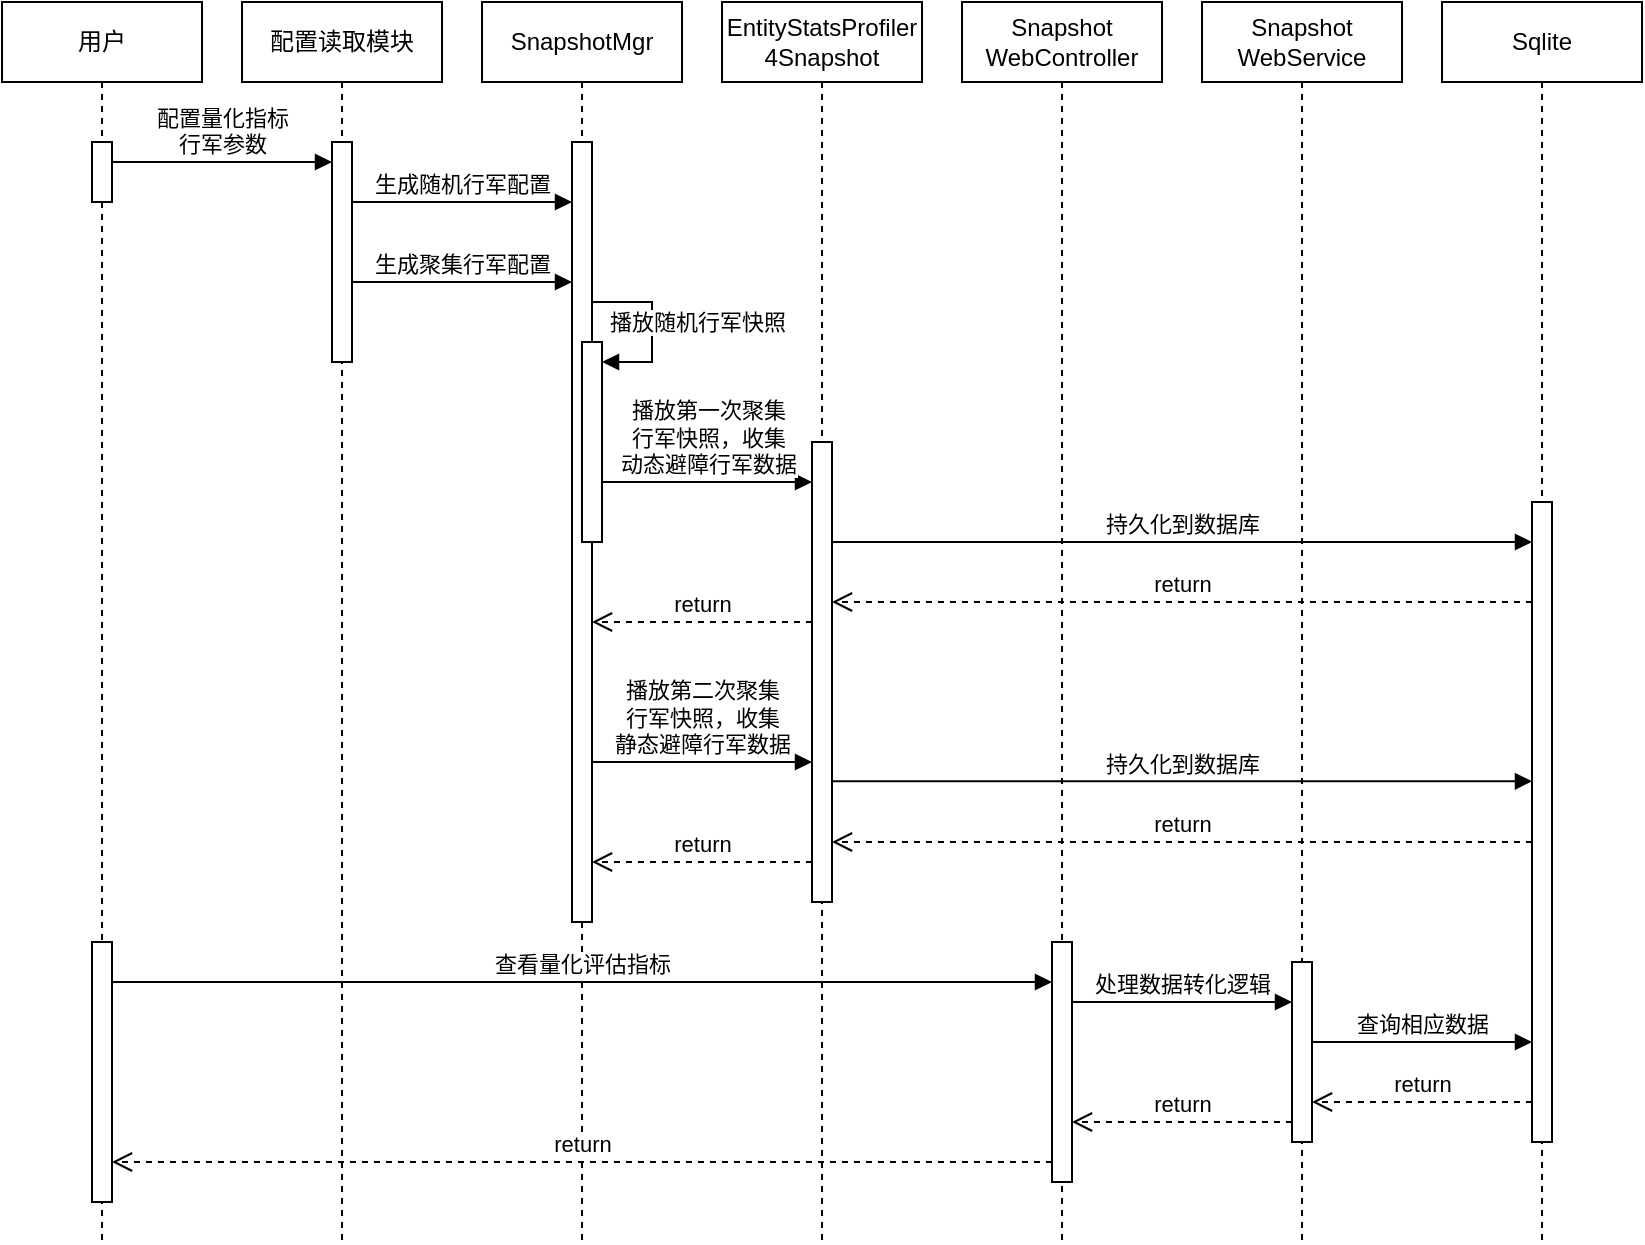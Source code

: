 <mxfile version="20.8.22" type="github">
  <diagram name="第 1 页" id="nvqYzMBIJGvraSDQCuvr">
    <mxGraphModel dx="931" dy="528" grid="1" gridSize="10" guides="1" tooltips="1" connect="1" arrows="1" fold="1" page="1" pageScale="1" pageWidth="827" pageHeight="1169" math="0" shadow="0">
      <root>
        <mxCell id="0" />
        <mxCell id="1" parent="0" />
        <mxCell id="ECexQ95rK210MLkYWgwu-1" value="用户" style="shape=umlLifeline;perimeter=lifelinePerimeter;whiteSpace=wrap;html=1;container=1;dropTarget=0;collapsible=0;recursiveResize=0;outlineConnect=0;portConstraint=eastwest;newEdgeStyle={&quot;edgeStyle&quot;:&quot;elbowEdgeStyle&quot;,&quot;elbow&quot;:&quot;vertical&quot;,&quot;curved&quot;:0,&quot;rounded&quot;:0};" vertex="1" parent="1">
          <mxGeometry x="40" y="40" width="100" height="620" as="geometry" />
        </mxCell>
        <mxCell id="ECexQ95rK210MLkYWgwu-9" value="" style="html=1;points=[];perimeter=orthogonalPerimeter;outlineConnect=0;targetShapes=umlLifeline;portConstraint=eastwest;newEdgeStyle={&quot;edgeStyle&quot;:&quot;elbowEdgeStyle&quot;,&quot;elbow&quot;:&quot;vertical&quot;,&quot;curved&quot;:0,&quot;rounded&quot;:0};" vertex="1" parent="ECexQ95rK210MLkYWgwu-1">
          <mxGeometry x="45" y="70" width="10" height="30" as="geometry" />
        </mxCell>
        <mxCell id="ECexQ95rK210MLkYWgwu-34" value="" style="html=1;points=[];perimeter=orthogonalPerimeter;outlineConnect=0;targetShapes=umlLifeline;portConstraint=eastwest;newEdgeStyle={&quot;edgeStyle&quot;:&quot;elbowEdgeStyle&quot;,&quot;elbow&quot;:&quot;vertical&quot;,&quot;curved&quot;:0,&quot;rounded&quot;:0};" vertex="1" parent="ECexQ95rK210MLkYWgwu-1">
          <mxGeometry x="45" y="470" width="10" height="130" as="geometry" />
        </mxCell>
        <mxCell id="ECexQ95rK210MLkYWgwu-5" value="Snapshot&lt;br&gt;WebService" style="shape=umlLifeline;perimeter=lifelinePerimeter;whiteSpace=wrap;html=1;container=1;dropTarget=0;collapsible=0;recursiveResize=0;outlineConnect=0;portConstraint=eastwest;newEdgeStyle={&quot;edgeStyle&quot;:&quot;elbowEdgeStyle&quot;,&quot;elbow&quot;:&quot;vertical&quot;,&quot;curved&quot;:0,&quot;rounded&quot;:0};" vertex="1" parent="1">
          <mxGeometry x="640" y="40" width="100" height="620" as="geometry" />
        </mxCell>
        <mxCell id="ECexQ95rK210MLkYWgwu-36" value="" style="html=1;points=[];perimeter=orthogonalPerimeter;outlineConnect=0;targetShapes=umlLifeline;portConstraint=eastwest;newEdgeStyle={&quot;edgeStyle&quot;:&quot;elbowEdgeStyle&quot;,&quot;elbow&quot;:&quot;vertical&quot;,&quot;curved&quot;:0,&quot;rounded&quot;:0};" vertex="1" parent="ECexQ95rK210MLkYWgwu-5">
          <mxGeometry x="45" y="480" width="10" height="90" as="geometry" />
        </mxCell>
        <mxCell id="ECexQ95rK210MLkYWgwu-6" value="Sqlite" style="shape=umlLifeline;perimeter=lifelinePerimeter;whiteSpace=wrap;html=1;container=1;dropTarget=0;collapsible=0;recursiveResize=0;outlineConnect=0;portConstraint=eastwest;newEdgeStyle={&quot;edgeStyle&quot;:&quot;elbowEdgeStyle&quot;,&quot;elbow&quot;:&quot;vertical&quot;,&quot;curved&quot;:0,&quot;rounded&quot;:0};" vertex="1" parent="1">
          <mxGeometry x="760" y="40" width="100" height="620" as="geometry" />
        </mxCell>
        <mxCell id="ECexQ95rK210MLkYWgwu-24" value="" style="html=1;points=[];perimeter=orthogonalPerimeter;outlineConnect=0;targetShapes=umlLifeline;portConstraint=eastwest;newEdgeStyle={&quot;edgeStyle&quot;:&quot;elbowEdgeStyle&quot;,&quot;elbow&quot;:&quot;vertical&quot;,&quot;curved&quot;:0,&quot;rounded&quot;:0};" vertex="1" parent="ECexQ95rK210MLkYWgwu-6">
          <mxGeometry x="45" y="250" width="10" height="320" as="geometry" />
        </mxCell>
        <mxCell id="ECexQ95rK210MLkYWgwu-11" value="配置量化指标&lt;br&gt;行军参数" style="html=1;verticalAlign=bottom;endArrow=block;edgeStyle=elbowEdgeStyle;elbow=vertical;curved=0;rounded=0;" edge="1" parent="1" source="ECexQ95rK210MLkYWgwu-9" target="ECexQ95rK210MLkYWgwu-13">
          <mxGeometry width="80" relative="1" as="geometry">
            <mxPoint x="120" y="130" as="sourcePoint" />
            <mxPoint x="292" y="120" as="targetPoint" />
            <Array as="points">
              <mxPoint x="180" y="120" />
            </Array>
          </mxGeometry>
        </mxCell>
        <mxCell id="ECexQ95rK210MLkYWgwu-12" value="配置读取模块" style="shape=umlLifeline;perimeter=lifelinePerimeter;whiteSpace=wrap;html=1;container=1;dropTarget=0;collapsible=0;recursiveResize=0;outlineConnect=0;portConstraint=eastwest;newEdgeStyle={&quot;edgeStyle&quot;:&quot;elbowEdgeStyle&quot;,&quot;elbow&quot;:&quot;vertical&quot;,&quot;curved&quot;:0,&quot;rounded&quot;:0};" vertex="1" parent="1">
          <mxGeometry x="160" y="40" width="100" height="620" as="geometry" />
        </mxCell>
        <mxCell id="ECexQ95rK210MLkYWgwu-13" value="" style="html=1;points=[];perimeter=orthogonalPerimeter;outlineConnect=0;targetShapes=umlLifeline;portConstraint=eastwest;newEdgeStyle={&quot;edgeStyle&quot;:&quot;elbowEdgeStyle&quot;,&quot;elbow&quot;:&quot;vertical&quot;,&quot;curved&quot;:0,&quot;rounded&quot;:0};" vertex="1" parent="ECexQ95rK210MLkYWgwu-12">
          <mxGeometry x="45" y="70" width="10" height="110" as="geometry" />
        </mxCell>
        <mxCell id="ECexQ95rK210MLkYWgwu-14" value="SnapshotMgr" style="shape=umlLifeline;perimeter=lifelinePerimeter;whiteSpace=wrap;html=1;container=1;dropTarget=0;collapsible=0;recursiveResize=0;outlineConnect=0;portConstraint=eastwest;newEdgeStyle={&quot;edgeStyle&quot;:&quot;elbowEdgeStyle&quot;,&quot;elbow&quot;:&quot;vertical&quot;,&quot;curved&quot;:0,&quot;rounded&quot;:0};" vertex="1" parent="1">
          <mxGeometry x="280" y="40" width="100" height="620" as="geometry" />
        </mxCell>
        <mxCell id="ECexQ95rK210MLkYWgwu-15" value="" style="html=1;points=[];perimeter=orthogonalPerimeter;outlineConnect=0;targetShapes=umlLifeline;portConstraint=eastwest;newEdgeStyle={&quot;edgeStyle&quot;:&quot;elbowEdgeStyle&quot;,&quot;elbow&quot;:&quot;vertical&quot;,&quot;curved&quot;:0,&quot;rounded&quot;:0};" vertex="1" parent="ECexQ95rK210MLkYWgwu-14">
          <mxGeometry x="45" y="70" width="10" height="390" as="geometry" />
        </mxCell>
        <mxCell id="ECexQ95rK210MLkYWgwu-21" value="" style="html=1;points=[];perimeter=orthogonalPerimeter;outlineConnect=0;targetShapes=umlLifeline;portConstraint=eastwest;newEdgeStyle={&quot;edgeStyle&quot;:&quot;elbowEdgeStyle&quot;,&quot;elbow&quot;:&quot;vertical&quot;,&quot;curved&quot;:0,&quot;rounded&quot;:0};" vertex="1" parent="ECexQ95rK210MLkYWgwu-14">
          <mxGeometry x="50" y="170" width="10" height="100" as="geometry" />
        </mxCell>
        <mxCell id="ECexQ95rK210MLkYWgwu-22" value="播放随机行军快照" style="html=1;align=left;spacingLeft=2;endArrow=block;rounded=0;edgeStyle=orthogonalEdgeStyle;curved=0;rounded=0;" edge="1" target="ECexQ95rK210MLkYWgwu-21" parent="ECexQ95rK210MLkYWgwu-14">
          <mxGeometry x="-0.882" y="-10" relative="1" as="geometry">
            <mxPoint x="55" y="150" as="sourcePoint" />
            <Array as="points">
              <mxPoint x="85" y="180" />
            </Array>
            <mxPoint as="offset" />
          </mxGeometry>
        </mxCell>
        <mxCell id="ECexQ95rK210MLkYWgwu-16" value="EntityStatsProfiler&lt;br&gt;4Snapshot" style="shape=umlLifeline;perimeter=lifelinePerimeter;whiteSpace=wrap;html=1;container=1;dropTarget=0;collapsible=0;recursiveResize=0;outlineConnect=0;portConstraint=eastwest;newEdgeStyle={&quot;edgeStyle&quot;:&quot;elbowEdgeStyle&quot;,&quot;elbow&quot;:&quot;vertical&quot;,&quot;curved&quot;:0,&quot;rounded&quot;:0};" vertex="1" parent="1">
          <mxGeometry x="400" y="40" width="100" height="620" as="geometry" />
        </mxCell>
        <mxCell id="ECexQ95rK210MLkYWgwu-20" value="" style="html=1;points=[];perimeter=orthogonalPerimeter;outlineConnect=0;targetShapes=umlLifeline;portConstraint=eastwest;newEdgeStyle={&quot;edgeStyle&quot;:&quot;elbowEdgeStyle&quot;,&quot;elbow&quot;:&quot;vertical&quot;,&quot;curved&quot;:0,&quot;rounded&quot;:0};" vertex="1" parent="ECexQ95rK210MLkYWgwu-16">
          <mxGeometry x="45" y="220" width="10" height="230" as="geometry" />
        </mxCell>
        <mxCell id="ECexQ95rK210MLkYWgwu-17" value="Snapshot&lt;br&gt;WebController" style="shape=umlLifeline;perimeter=lifelinePerimeter;whiteSpace=wrap;html=1;container=1;dropTarget=0;collapsible=0;recursiveResize=0;outlineConnect=0;portConstraint=eastwest;newEdgeStyle={&quot;edgeStyle&quot;:&quot;elbowEdgeStyle&quot;,&quot;elbow&quot;:&quot;vertical&quot;,&quot;curved&quot;:0,&quot;rounded&quot;:0};" vertex="1" parent="1">
          <mxGeometry x="520" y="40" width="100" height="620" as="geometry" />
        </mxCell>
        <mxCell id="ECexQ95rK210MLkYWgwu-35" value="" style="html=1;points=[];perimeter=orthogonalPerimeter;outlineConnect=0;targetShapes=umlLifeline;portConstraint=eastwest;newEdgeStyle={&quot;edgeStyle&quot;:&quot;elbowEdgeStyle&quot;,&quot;elbow&quot;:&quot;vertical&quot;,&quot;curved&quot;:0,&quot;rounded&quot;:0};" vertex="1" parent="ECexQ95rK210MLkYWgwu-17">
          <mxGeometry x="45" y="470" width="10" height="120" as="geometry" />
        </mxCell>
        <mxCell id="ECexQ95rK210MLkYWgwu-18" value="生成随机行军配置" style="html=1;verticalAlign=bottom;endArrow=block;edgeStyle=elbowEdgeStyle;elbow=vertical;curved=0;rounded=0;" edge="1" parent="1" source="ECexQ95rK210MLkYWgwu-13" target="ECexQ95rK210MLkYWgwu-15">
          <mxGeometry width="80" relative="1" as="geometry">
            <mxPoint x="230" y="140" as="sourcePoint" />
            <mxPoint x="310" y="140" as="targetPoint" />
            <Array as="points">
              <mxPoint x="290" y="140" />
              <mxPoint x="270" y="160" />
            </Array>
          </mxGeometry>
        </mxCell>
        <mxCell id="ECexQ95rK210MLkYWgwu-19" value="生成聚集行军配置" style="html=1;verticalAlign=bottom;endArrow=block;edgeStyle=elbowEdgeStyle;elbow=vertical;curved=0;rounded=0;" edge="1" parent="1" source="ECexQ95rK210MLkYWgwu-13" target="ECexQ95rK210MLkYWgwu-15">
          <mxGeometry width="80" relative="1" as="geometry">
            <mxPoint x="220" y="180" as="sourcePoint" />
            <mxPoint x="300" y="180" as="targetPoint" />
            <Array as="points">
              <mxPoint x="300" y="180" />
            </Array>
          </mxGeometry>
        </mxCell>
        <mxCell id="ECexQ95rK210MLkYWgwu-23" value="播放第一次聚集&lt;br&gt;行军快照，收集&lt;br&gt;动态避障行军数据" style="html=1;verticalAlign=bottom;endArrow=block;edgeStyle=elbowEdgeStyle;elbow=vertical;curved=0;rounded=0;" edge="1" parent="1" source="ECexQ95rK210MLkYWgwu-21" target="ECexQ95rK210MLkYWgwu-20">
          <mxGeometry width="80" relative="1" as="geometry">
            <mxPoint x="350" y="250" as="sourcePoint" />
            <mxPoint x="430" y="250" as="targetPoint" />
            <Array as="points">
              <mxPoint x="410" y="280" />
              <mxPoint x="380" y="270" />
              <mxPoint x="420" y="260" />
              <mxPoint x="410" y="250" />
            </Array>
          </mxGeometry>
        </mxCell>
        <mxCell id="ECexQ95rK210MLkYWgwu-25" value="持久化到数据库" style="html=1;verticalAlign=bottom;endArrow=block;edgeStyle=elbowEdgeStyle;elbow=vertical;curved=0;rounded=0;" edge="1" parent="1" source="ECexQ95rK210MLkYWgwu-20" target="ECexQ95rK210MLkYWgwu-24">
          <mxGeometry width="80" relative="1" as="geometry">
            <mxPoint x="480" y="300" as="sourcePoint" />
            <mxPoint x="560" y="300" as="targetPoint" />
            <Array as="points">
              <mxPoint x="740" y="310" />
              <mxPoint x="530" y="320" />
            </Array>
          </mxGeometry>
        </mxCell>
        <mxCell id="ECexQ95rK210MLkYWgwu-26" value="return" style="html=1;verticalAlign=bottom;endArrow=open;dashed=1;endSize=8;edgeStyle=elbowEdgeStyle;elbow=vertical;curved=0;rounded=0;" edge="1" parent="1" source="ECexQ95rK210MLkYWgwu-24" target="ECexQ95rK210MLkYWgwu-20">
          <mxGeometry relative="1" as="geometry">
            <mxPoint x="670" y="340" as="sourcePoint" />
            <mxPoint x="590" y="340" as="targetPoint" />
            <Array as="points">
              <mxPoint x="540" y="340" />
              <mxPoint x="590" y="330" />
            </Array>
          </mxGeometry>
        </mxCell>
        <mxCell id="ECexQ95rK210MLkYWgwu-28" value="播放第二次聚集&lt;br style=&quot;border-color: var(--border-color);&quot;&gt;行军快照，收集&lt;br style=&quot;border-color: var(--border-color);&quot;&gt;静态避障行军数据" style="html=1;verticalAlign=bottom;endArrow=block;edgeStyle=elbowEdgeStyle;elbow=vertical;curved=0;rounded=0;" edge="1" parent="1">
          <mxGeometry width="80" relative="1" as="geometry">
            <mxPoint x="335" y="420" as="sourcePoint" />
            <mxPoint x="445" y="420" as="targetPoint" />
            <Array as="points">
              <mxPoint x="410" y="420" />
              <mxPoint x="400" y="410" />
              <mxPoint x="420" y="420" />
              <mxPoint x="400" y="440" />
            </Array>
          </mxGeometry>
        </mxCell>
        <mxCell id="ECexQ95rK210MLkYWgwu-30" value="持久化到数据库" style="html=1;verticalAlign=bottom;endArrow=block;edgeStyle=elbowEdgeStyle;elbow=vertical;curved=0;rounded=0;" edge="1" parent="1">
          <mxGeometry width="80" relative="1" as="geometry">
            <mxPoint x="455" y="429.66" as="sourcePoint" />
            <mxPoint x="805" y="429.66" as="targetPoint" />
            <Array as="points">
              <mxPoint x="745" y="429.66" />
              <mxPoint x="535" y="439.66" />
            </Array>
          </mxGeometry>
        </mxCell>
        <mxCell id="ECexQ95rK210MLkYWgwu-31" value="return" style="html=1;verticalAlign=bottom;endArrow=open;dashed=1;endSize=8;edgeStyle=elbowEdgeStyle;elbow=vertical;curved=0;rounded=0;" edge="1" parent="1">
          <mxGeometry relative="1" as="geometry">
            <mxPoint x="805" y="460" as="sourcePoint" />
            <mxPoint x="455" y="460" as="targetPoint" />
            <Array as="points">
              <mxPoint x="535" y="460" />
              <mxPoint x="585" y="450" />
            </Array>
          </mxGeometry>
        </mxCell>
        <mxCell id="ECexQ95rK210MLkYWgwu-32" value="return" style="html=1;verticalAlign=bottom;endArrow=open;dashed=1;endSize=8;edgeStyle=elbowEdgeStyle;elbow=vertical;curved=0;rounded=0;" edge="1" parent="1">
          <mxGeometry relative="1" as="geometry">
            <mxPoint x="445" y="470" as="sourcePoint" />
            <mxPoint x="335" y="470" as="targetPoint" />
            <Array as="points">
              <mxPoint x="420" y="470" />
              <mxPoint x="370" y="480" />
            </Array>
          </mxGeometry>
        </mxCell>
        <mxCell id="ECexQ95rK210MLkYWgwu-33" value="return" style="html=1;verticalAlign=bottom;endArrow=open;dashed=1;endSize=8;edgeStyle=elbowEdgeStyle;elbow=vertical;curved=0;rounded=0;" edge="1" parent="1" source="ECexQ95rK210MLkYWgwu-20" target="ECexQ95rK210MLkYWgwu-15">
          <mxGeometry relative="1" as="geometry">
            <mxPoint x="430" y="350.07" as="sourcePoint" />
            <mxPoint x="350" y="350.07" as="targetPoint" />
            <Array as="points">
              <mxPoint x="420" y="350" />
            </Array>
          </mxGeometry>
        </mxCell>
        <mxCell id="ECexQ95rK210MLkYWgwu-38" value="查看量化评估指标" style="html=1;verticalAlign=bottom;endArrow=block;edgeStyle=elbowEdgeStyle;elbow=vertical;curved=0;rounded=0;" edge="1" parent="1" source="ECexQ95rK210MLkYWgwu-34" target="ECexQ95rK210MLkYWgwu-35">
          <mxGeometry width="80" relative="1" as="geometry">
            <mxPoint x="230" y="530" as="sourcePoint" />
            <mxPoint x="310" y="530" as="targetPoint" />
            <Array as="points">
              <mxPoint x="400" y="530" />
            </Array>
          </mxGeometry>
        </mxCell>
        <mxCell id="ECexQ95rK210MLkYWgwu-39" value="处理数据转化逻辑" style="html=1;verticalAlign=bottom;endArrow=block;edgeStyle=elbowEdgeStyle;elbow=vertical;curved=0;rounded=0;" edge="1" parent="1" source="ECexQ95rK210MLkYWgwu-35" target="ECexQ95rK210MLkYWgwu-36">
          <mxGeometry width="80" relative="1" as="geometry">
            <mxPoint x="590" y="540" as="sourcePoint" />
            <mxPoint x="670" y="540" as="targetPoint" />
            <Array as="points">
              <mxPoint x="660" y="540" />
              <mxPoint x="610" y="560" />
            </Array>
          </mxGeometry>
        </mxCell>
        <mxCell id="ECexQ95rK210MLkYWgwu-40" value="查询相应数据" style="html=1;verticalAlign=bottom;endArrow=block;edgeStyle=elbowEdgeStyle;elbow=vertical;curved=0;rounded=0;" edge="1" parent="1" source="ECexQ95rK210MLkYWgwu-36" target="ECexQ95rK210MLkYWgwu-24">
          <mxGeometry width="80" relative="1" as="geometry">
            <mxPoint x="710" y="560" as="sourcePoint" />
            <mxPoint x="790" y="560" as="targetPoint" />
            <Array as="points">
              <mxPoint x="780" y="560" />
            </Array>
          </mxGeometry>
        </mxCell>
        <mxCell id="ECexQ95rK210MLkYWgwu-41" value="return" style="html=1;verticalAlign=bottom;endArrow=open;dashed=1;endSize=8;edgeStyle=elbowEdgeStyle;elbow=vertical;curved=0;rounded=0;" edge="1" parent="1" source="ECexQ95rK210MLkYWgwu-24" target="ECexQ95rK210MLkYWgwu-36">
          <mxGeometry relative="1" as="geometry">
            <mxPoint x="790" y="580" as="sourcePoint" />
            <mxPoint x="710" y="580" as="targetPoint" />
            <Array as="points">
              <mxPoint x="780" y="590" />
            </Array>
          </mxGeometry>
        </mxCell>
        <mxCell id="ECexQ95rK210MLkYWgwu-42" value="return" style="html=1;verticalAlign=bottom;endArrow=open;dashed=1;endSize=8;edgeStyle=elbowEdgeStyle;elbow=vertical;curved=0;rounded=0;" edge="1" parent="1" source="ECexQ95rK210MLkYWgwu-36" target="ECexQ95rK210MLkYWgwu-35">
          <mxGeometry relative="1" as="geometry">
            <mxPoint x="680" y="600" as="sourcePoint" />
            <mxPoint x="600" y="600" as="targetPoint" />
            <Array as="points">
              <mxPoint x="650" y="600" />
            </Array>
          </mxGeometry>
        </mxCell>
        <mxCell id="ECexQ95rK210MLkYWgwu-43" value="return" style="html=1;verticalAlign=bottom;endArrow=open;dashed=1;endSize=8;edgeStyle=elbowEdgeStyle;elbow=vertical;curved=0;rounded=0;" edge="1" parent="1" source="ECexQ95rK210MLkYWgwu-35" target="ECexQ95rK210MLkYWgwu-34">
          <mxGeometry relative="1" as="geometry">
            <mxPoint x="330" y="640" as="sourcePoint" />
            <mxPoint x="250" y="640" as="targetPoint" />
            <Array as="points">
              <mxPoint x="510" y="620" />
            </Array>
          </mxGeometry>
        </mxCell>
      </root>
    </mxGraphModel>
  </diagram>
</mxfile>
